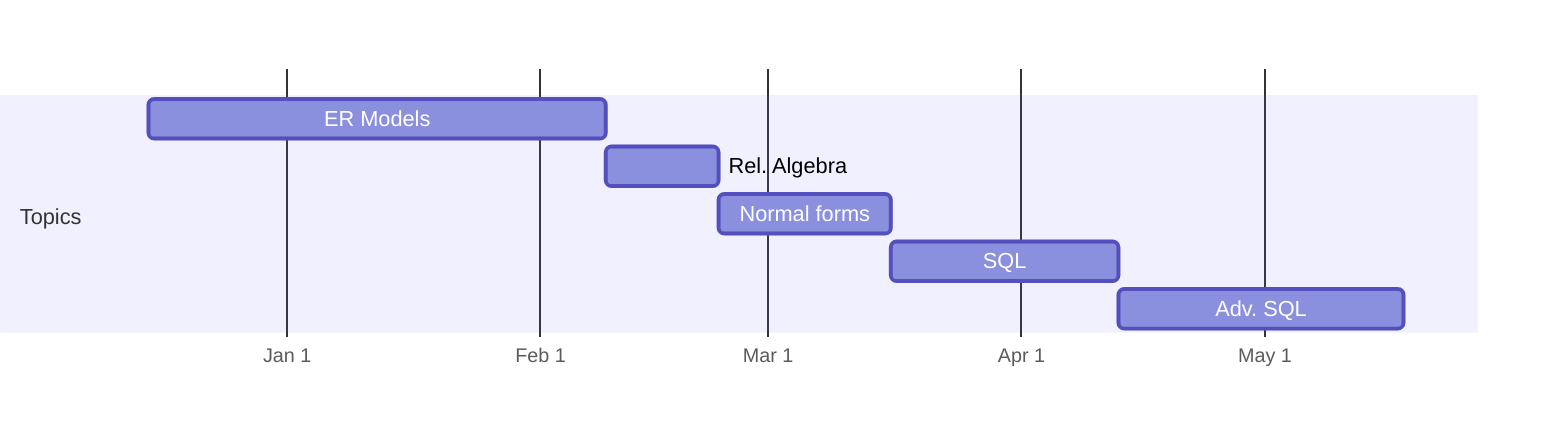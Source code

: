 gantt
    dateFormat  M/DD/YYYY
    axisFormat %b %e
    todayMarker stroke-width:7px,stroke:#FFB300,opacity:0.5

    section Topics
    ER Models : m1, 12/15/2024, 8w
    Rel. Algebra: m4, after m1, 2w
    Normal forms: m5, after m4, 3w
    SQL : m6, after m5, 4w
    Adv. SQL: m7, after m6, 5w